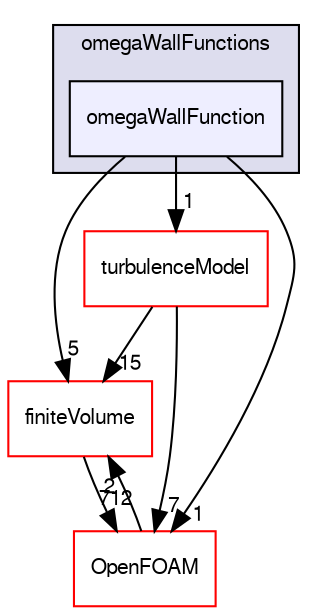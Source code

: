 digraph "src/turbulenceModels/incompressible/RAS/derivedFvPatchFields/wallFunctions/omegaWallFunctions/omegaWallFunction" {
  bgcolor=transparent;
  compound=true
  node [ fontsize="10", fontname="FreeSans"];
  edge [ labelfontsize="10", labelfontname="FreeSans"];
  subgraph clusterdir_e2b10f401b120865beb3ca78163e8c5b {
    graph [ bgcolor="#ddddee", pencolor="black", label="omegaWallFunctions" fontname="FreeSans", fontsize="10", URL="dir_e2b10f401b120865beb3ca78163e8c5b.html"]
  dir_e0cd348db9688f9420e6330f11d2354f [shape=box, label="omegaWallFunction", style="filled", fillcolor="#eeeeff", pencolor="black", URL="dir_e0cd348db9688f9420e6330f11d2354f.html"];
  }
  dir_9bd15774b555cf7259a6fa18f99fe99b [shape=box label="finiteVolume" color="red" URL="dir_9bd15774b555cf7259a6fa18f99fe99b.html"];
  dir_e925f7b23c72cb9afcc935be7ce496fe [shape=box label="turbulenceModel" color="red" URL="dir_e925f7b23c72cb9afcc935be7ce496fe.html"];
  dir_c5473ff19b20e6ec4dfe5c310b3778a8 [shape=box label="OpenFOAM" color="red" URL="dir_c5473ff19b20e6ec4dfe5c310b3778a8.html"];
  dir_9bd15774b555cf7259a6fa18f99fe99b->dir_c5473ff19b20e6ec4dfe5c310b3778a8 [headlabel="712", labeldistance=1.5 headhref="dir_000749_001732.html"];
  dir_e925f7b23c72cb9afcc935be7ce496fe->dir_9bd15774b555cf7259a6fa18f99fe99b [headlabel="15", labeldistance=1.5 headhref="dir_000605_000749.html"];
  dir_e925f7b23c72cb9afcc935be7ce496fe->dir_c5473ff19b20e6ec4dfe5c310b3778a8 [headlabel="7", labeldistance=1.5 headhref="dir_000605_001732.html"];
  dir_e0cd348db9688f9420e6330f11d2354f->dir_9bd15774b555cf7259a6fa18f99fe99b [headlabel="5", labeldistance=1.5 headhref="dir_002917_000749.html"];
  dir_e0cd348db9688f9420e6330f11d2354f->dir_e925f7b23c72cb9afcc935be7ce496fe [headlabel="1", labeldistance=1.5 headhref="dir_002917_000605.html"];
  dir_e0cd348db9688f9420e6330f11d2354f->dir_c5473ff19b20e6ec4dfe5c310b3778a8 [headlabel="1", labeldistance=1.5 headhref="dir_002917_001732.html"];
  dir_c5473ff19b20e6ec4dfe5c310b3778a8->dir_9bd15774b555cf7259a6fa18f99fe99b [headlabel="2", labeldistance=1.5 headhref="dir_001732_000749.html"];
}
